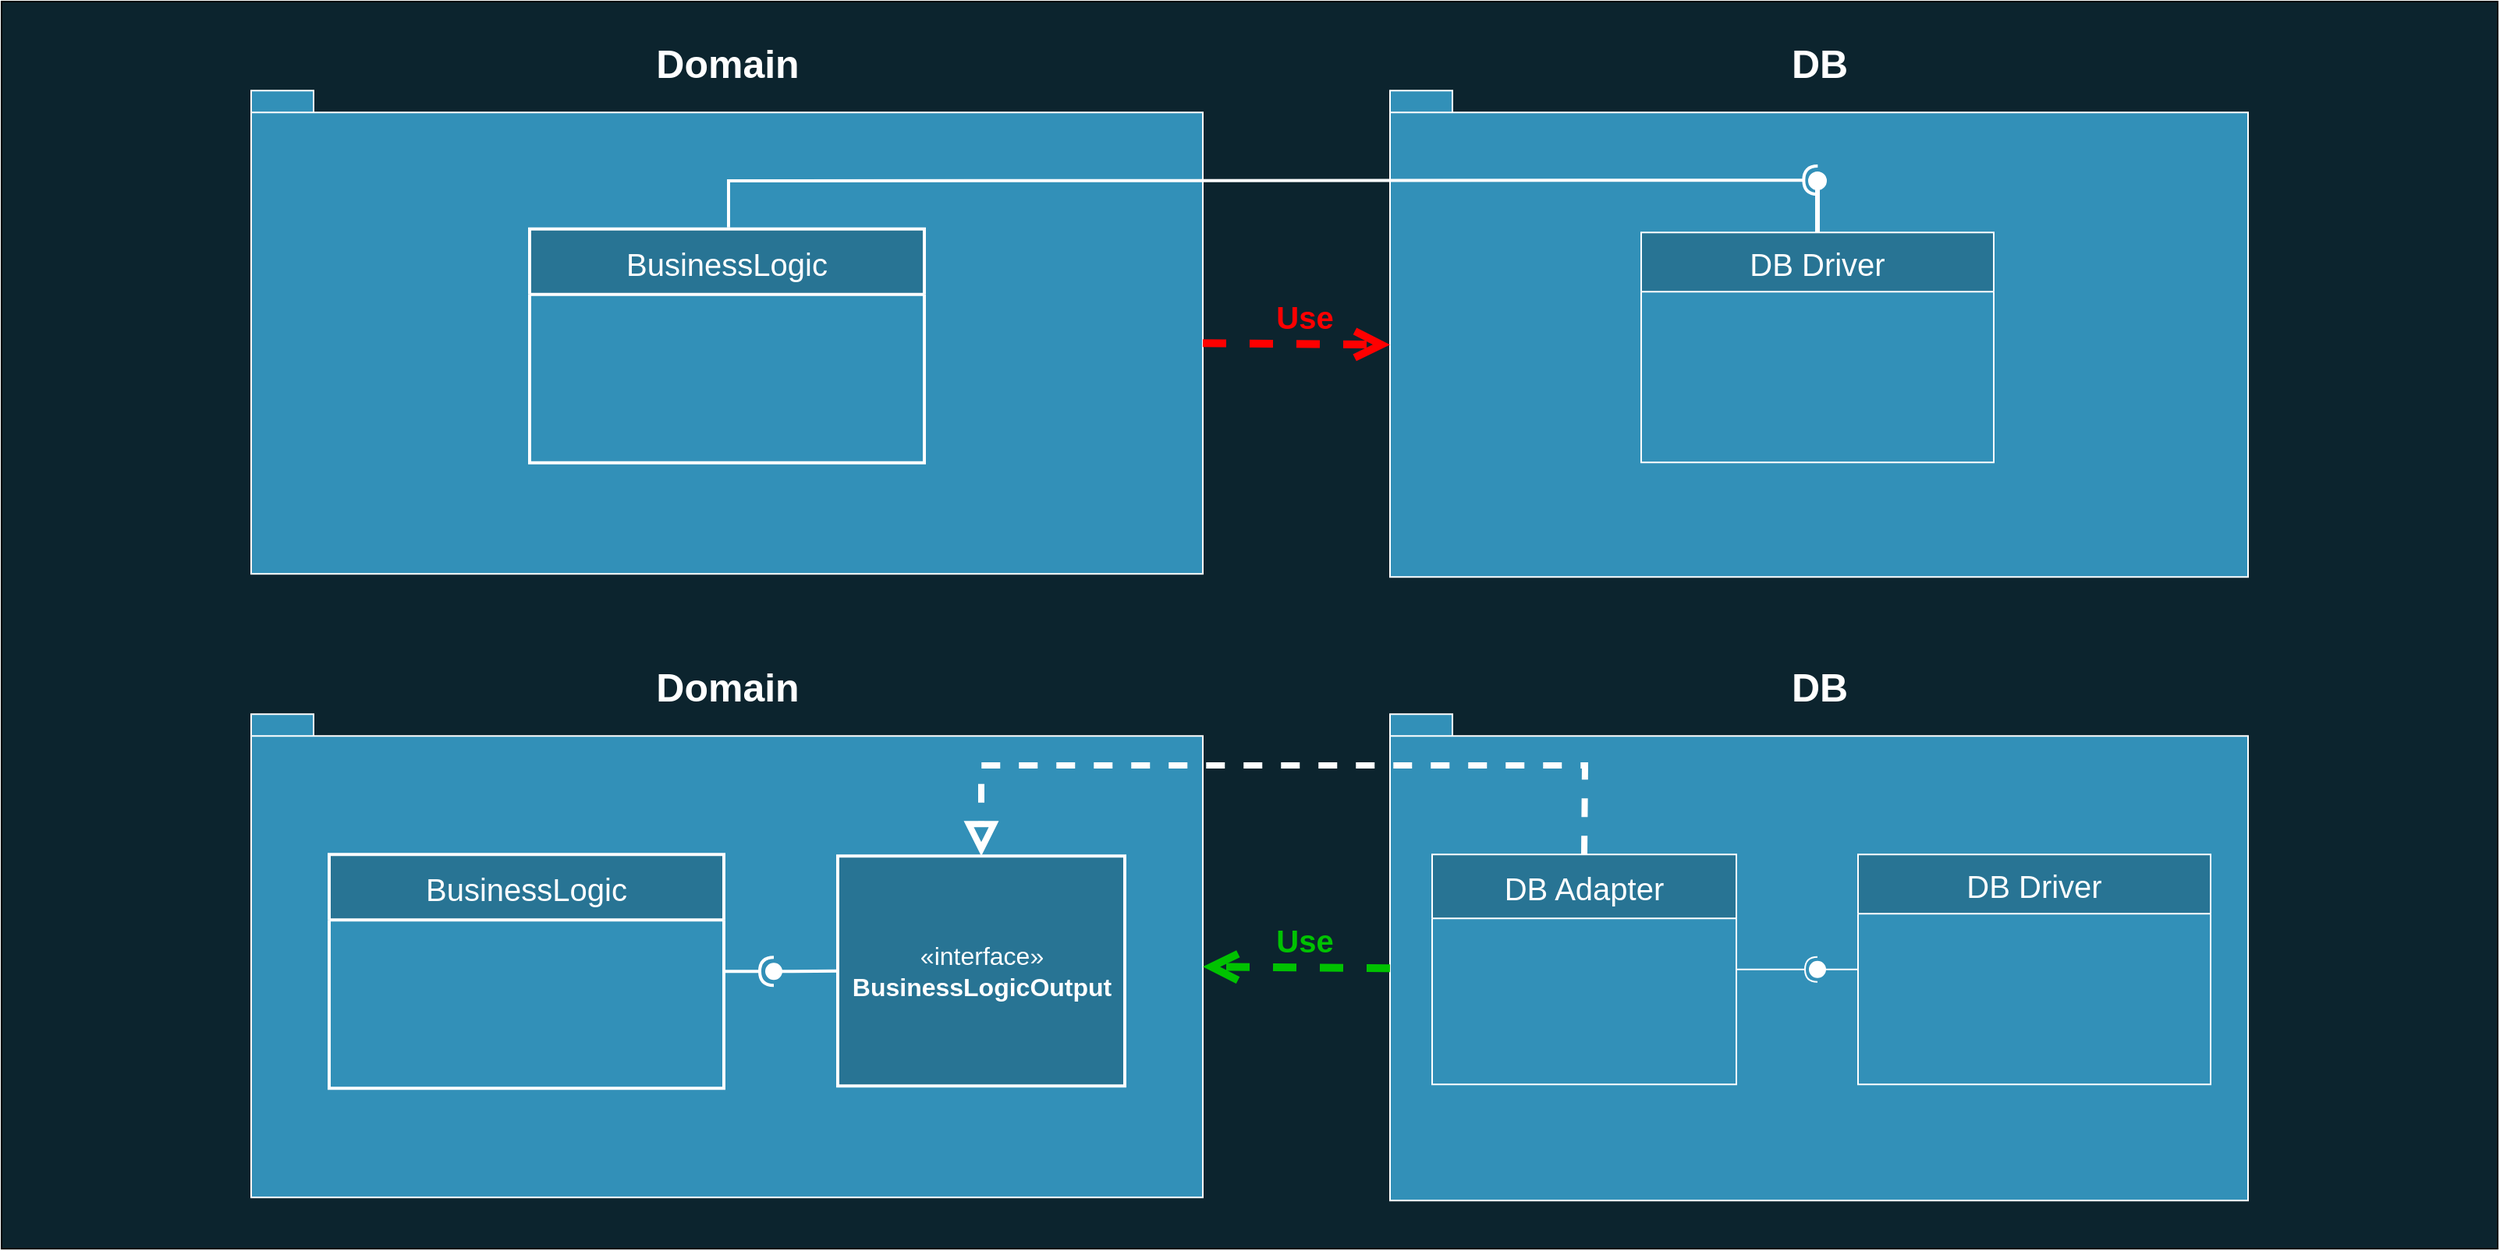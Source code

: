 <mxfile version="13.0.3" type="device"><diagram name="Page-1" id="b5b7bab2-c9e2-2cf4-8b2a-24fd1a2a6d21"><mxGraphModel dx="4669" dy="2434" grid="1" gridSize="10" guides="1" tooltips="1" connect="1" arrows="1" fold="1" page="1" pageScale="1" pageWidth="827" pageHeight="1169" background="#ffffff" math="0" shadow="0"><root><mxCell id="0"/><mxCell id="1" parent="0"/><mxCell id="crDRbli0xWPwZ9U8P9Jx-28" value="" style="rounded=0;whiteSpace=wrap;html=1;fillColor=#0C242E;fontSize=30;fontColor=#FFFFFF;strokeColor=#000000;" parent="1" vertex="1"><mxGeometry x="-1990" y="-270" width="1600" height="800" as="geometry"/></mxCell><mxCell id="pAwI9zMzJVAKjvSWncaQ-3" value="&lt;font color=&quot;#ffffff&quot;&gt;&lt;span style=&quot;font-size: 25px&quot;&gt;Domain&lt;br&gt;&lt;/span&gt;&lt;/font&gt;" style="shape=folder;fontStyle=1;spacingTop=10;tabWidth=40;tabHeight=14;tabPosition=left;html=1;fillColor=#3290B8;labelPosition=center;verticalLabelPosition=top;align=center;verticalAlign=bottom;strokeColor=#FFFFFF;" vertex="1" parent="1"><mxGeometry x="-1830" y="187.13" width="610" height="310" as="geometry"/></mxCell><mxCell id="pAwI9zMzJVAKjvSWncaQ-4" value="&lt;font style=&quot;font-size: 25px&quot; color=&quot;#ffffff&quot;&gt;DB&lt;/font&gt;" style="shape=folder;fontStyle=1;spacingTop=10;tabWidth=40;tabHeight=14;tabPosition=left;html=1;fillColor=#3290B8;labelPosition=center;verticalLabelPosition=top;align=center;verticalAlign=bottom;strokeColor=#FFFFFF;" vertex="1" parent="1"><mxGeometry x="-1100" y="187.13" width="550" height="312" as="geometry"/></mxCell><mxCell id="pAwI9zMzJVAKjvSWncaQ-7" value="&lt;font style=&quot;font-size: 16px&quot;&gt;&lt;font style=&quot;font-size: 16px&quot;&gt;«interface»&lt;/font&gt;&lt;br&gt;&lt;b&gt;&lt;font style=&quot;font-size: 16px&quot;&gt;BusinessLogicOutput&lt;/font&gt;&lt;/b&gt;&lt;/font&gt;" style="html=1;fillColor=#287494;fontColor=#FFFFFF;strokeWidth=2;strokeColor=#FFFFFF;" vertex="1" parent="1"><mxGeometry x="-1454" y="278.13" width="184" height="147.5" as="geometry"/></mxCell><mxCell id="pAwI9zMzJVAKjvSWncaQ-8" value="" style="rounded=0;orthogonalLoop=1;jettySize=auto;html=1;endArrow=none;endFill=0;exitX=0;exitY=0.5;exitDx=0;exitDy=0;strokeColor=#FFFFFF;strokeWidth=2;" edge="1" parent="1" source="pAwI9zMzJVAKjvSWncaQ-7" target="pAwI9zMzJVAKjvSWncaQ-10"><mxGeometry relative="1" as="geometry"><mxPoint x="-1407" y="527.13" as="sourcePoint"/></mxGeometry></mxCell><mxCell id="pAwI9zMzJVAKjvSWncaQ-9" value="" style="rounded=0;orthogonalLoop=1;jettySize=auto;html=1;endArrow=halfCircle;endFill=0;entryX=0.5;entryY=0.5;entryDx=0;entryDy=0;endSize=6;strokeWidth=2;exitX=1;exitY=0.5;exitDx=0;exitDy=0;strokeColor=#FFFFFF;" edge="1" parent="1" source="pAwI9zMzJVAKjvSWncaQ-6" target="pAwI9zMzJVAKjvSWncaQ-10"><mxGeometry relative="1" as="geometry"><mxPoint x="-1557" y="507.13" as="sourcePoint"/></mxGeometry></mxCell><mxCell id="pAwI9zMzJVAKjvSWncaQ-10" value="" style="ellipse;whiteSpace=wrap;html=1;fontFamily=Helvetica;fontSize=12;fontColor=#000000;align=center;strokeColor=#FFFFFF;fillColor=#ffffff;points=[];aspect=fixed;resizable=0;" vertex="1" parent="1"><mxGeometry x="-1500" y="347.13" width="10" height="10" as="geometry"/></mxCell><mxCell id="pAwI9zMzJVAKjvSWncaQ-18" value="" style="rounded=0;orthogonalLoop=1;jettySize=auto;html=1;endArrow=none;endFill=0;exitX=0;exitY=0.5;exitDx=0;exitDy=0;strokeColor=#FFFFFF;fontColor=#FFFFFF;" edge="1" parent="1" source="pAwI9zMzJVAKjvSWncaQ-17" target="pAwI9zMzJVAKjvSWncaQ-20"><mxGeometry relative="1" as="geometry"><mxPoint x="-946" y="627.13" as="sourcePoint"/></mxGeometry></mxCell><mxCell id="pAwI9zMzJVAKjvSWncaQ-19" value="" style="rounded=0;orthogonalLoop=1;jettySize=auto;html=1;endArrow=halfCircle;endFill=0;entryX=0.5;entryY=0.5;entryDx=0;entryDy=0;endSize=6;strokeWidth=1;exitX=1;exitY=0.5;exitDx=0;exitDy=0;strokeColor=#FFFFFF;fontColor=#FFFFFF;" edge="1" parent="1" source="pAwI9zMzJVAKjvSWncaQ-16" target="pAwI9zMzJVAKjvSWncaQ-20"><mxGeometry relative="1" as="geometry"><mxPoint x="-885" y="627.13" as="sourcePoint"/></mxGeometry></mxCell><mxCell id="pAwI9zMzJVAKjvSWncaQ-20" value="" style="ellipse;whiteSpace=wrap;html=1;fontFamily=Helvetica;fontSize=12;fontColor=#FFFFFF;align=center;strokeColor=#FFFFFF;fillColor=#ffffff;points=[];aspect=fixed;resizable=0;" vertex="1" parent="1"><mxGeometry x="-831" y="345.88" width="10" height="10" as="geometry"/></mxCell><mxCell id="pAwI9zMzJVAKjvSWncaQ-21" value="" style="endArrow=block;dashed=1;endFill=0;endSize=12;html=1;entryX=0.5;entryY=0;entryDx=0;entryDy=0;exitX=0.5;exitY=0;exitDx=0;exitDy=0;strokeColor=#FFFFFF;strokeWidth=4;rounded=0;" edge="1" parent="1" source="pAwI9zMzJVAKjvSWncaQ-16" target="pAwI9zMzJVAKjvSWncaQ-7"><mxGeometry width="160" relative="1" as="geometry"><mxPoint x="-1040" y="517.13" as="sourcePoint"/><mxPoint x="-1090" y="570.13" as="targetPoint"/><Array as="points"><mxPoint x="-975" y="220"/><mxPoint x="-1362" y="220"/></Array></mxGeometry></mxCell><mxCell id="pAwI9zMzJVAKjvSWncaQ-37" value="&lt;font color=&quot;#ffffff&quot;&gt;&lt;span style=&quot;font-size: 25px&quot;&gt;Domain&lt;br&gt;&lt;/span&gt;&lt;/font&gt;" style="shape=folder;fontStyle=1;spacingTop=10;tabWidth=40;tabHeight=14;tabPosition=left;html=1;fillColor=#3290B8;labelPosition=center;verticalLabelPosition=top;align=center;verticalAlign=bottom;strokeColor=#FFFFFF;" vertex="1" parent="1"><mxGeometry x="-1830" y="-212.87" width="610" height="310" as="geometry"/></mxCell><mxCell id="pAwI9zMzJVAKjvSWncaQ-38" value="&lt;font style=&quot;font-size: 25px&quot; color=&quot;#ffffff&quot;&gt;DB&lt;/font&gt;" style="shape=folder;fontStyle=1;spacingTop=10;tabWidth=40;tabHeight=14;tabPosition=left;html=1;fillColor=#3290B8;labelPosition=center;verticalLabelPosition=top;align=center;verticalAlign=bottom;strokeColor=#FFFFFF;" vertex="1" parent="1"><mxGeometry x="-1100" y="-212.87" width="550" height="312" as="geometry"/></mxCell><mxCell id="pAwI9zMzJVAKjvSWncaQ-44" value="" style="rounded=0;orthogonalLoop=1;jettySize=auto;html=1;endArrow=none;endFill=0;exitX=0.189;exitY=0.203;exitDx=0;exitDy=0;strokeColor=#FFFFFF;fontColor=#FFFFFF;exitPerimeter=0;" edge="1" parent="1"><mxGeometry relative="1" as="geometry"><mxPoint x="-1013.11" y="-52.09" as="sourcePoint"/><mxPoint x="-1013.536" y="-52.656" as="targetPoint"/></mxGeometry></mxCell><mxCell id="pAwI9zMzJVAKjvSWncaQ-52" value="" style="rounded=0;orthogonalLoop=1;jettySize=auto;html=1;endArrow=none;endFill=0;labelBackgroundColor=none;strokeColor=#FFFFFF;strokeWidth=3;fontSize=20;fontColor=#FFFFFF;exitX=0.5;exitY=0;exitDx=0;exitDy=0;" edge="1" target="pAwI9zMzJVAKjvSWncaQ-54" parent="1" source="pAwI9zMzJVAKjvSWncaQ-49"><mxGeometry relative="1" as="geometry"><mxPoint x="-1185" y="-37.87" as="sourcePoint"/></mxGeometry></mxCell><mxCell id="pAwI9zMzJVAKjvSWncaQ-53" value="" style="rounded=0;orthogonalLoop=1;jettySize=auto;html=1;endArrow=halfCircle;endFill=0;endSize=6;strokeWidth=2;labelBackgroundColor=none;fontSize=20;fontColor=#FFFFFF;strokeColor=#FFFFFF;exitX=0.5;exitY=0;exitDx=0;exitDy=0;entryX=0.917;entryY=0.756;entryDx=0;entryDy=0;entryPerimeter=0;" edge="1" parent="1"><mxGeometry relative="1" as="geometry"><mxPoint x="-1524" y="-125.12" as="sourcePoint"/><mxPoint x="-825.83" y="-155.44" as="targetPoint"/><Array as="points"><mxPoint x="-1524" y="-155"/></Array></mxGeometry></mxCell><mxCell id="pAwI9zMzJVAKjvSWncaQ-54" value="" style="ellipse;whiteSpace=wrap;html=1;fontFamily=Helvetica;fontSize=12;fontColor=#000000;align=center;strokeColor=#FFFFFF;fillColor=#ffffff;points=[];aspect=fixed;resizable=0;strokeWidth=2;perimeterSpacing=0;" vertex="1" parent="1"><mxGeometry x="-831" y="-160" width="10" height="10" as="geometry"/></mxCell><mxCell id="pAwI9zMzJVAKjvSWncaQ-55" value="Use" style="endArrow=open;endSize=12;dashed=1;html=1;labelBackgroundColor=none;strokeColor=#FF0000;strokeWidth=5;fontSize=20;fontColor=#FF0000;entryX=0;entryY=0;entryDx=0;entryDy=163;exitX=0;exitY=0;exitDx=610;exitDy=162;exitPerimeter=0;entryPerimeter=0;fontStyle=1" edge="1" parent="1" source="pAwI9zMzJVAKjvSWncaQ-37" target="pAwI9zMzJVAKjvSWncaQ-38"><mxGeometry x="0.082" y="18" width="160" relative="1" as="geometry"><mxPoint x="-1945" y="637.13" as="sourcePoint"/><mxPoint x="-1785" y="637.13" as="targetPoint"/><Array as="points"/><mxPoint as="offset"/></mxGeometry></mxCell><mxCell id="pAwI9zMzJVAKjvSWncaQ-56" value="Use" style="endArrow=open;endSize=12;dashed=1;html=1;labelBackgroundColor=none;strokeColor=#00C200;strokeWidth=5;fontSize=20;fontColor=#00C200;entryX=0;entryY=0;entryDx=610;entryDy=162;exitX=0;exitY=0;exitDx=0;exitDy=163;exitPerimeter=0;entryPerimeter=0;fontStyle=1" edge="1" parent="1" source="pAwI9zMzJVAKjvSWncaQ-4" target="pAwI9zMzJVAKjvSWncaQ-3"><mxGeometry x="-0.082" y="-18" width="160" relative="1" as="geometry"><mxPoint x="-1210.0" y="-114.87" as="sourcePoint"/><mxPoint x="-1090" y="-114.37" as="targetPoint"/><Array as="points"/><mxPoint as="offset"/></mxGeometry></mxCell><mxCell id="pAwI9zMzJVAKjvSWncaQ-6" value="BusinessLogic" style="swimlane;fontStyle=0;childLayout=stackLayout;horizontal=1;startSize=42;fillColor=#287494;horizontalStack=0;resizeParent=1;resizeParentMax=0;resizeLast=0;collapsible=1;marginBottom=0;fontColor=#FFFFFF;fontSize=20;strokeWidth=2;strokeColor=#FFFFFF;" vertex="1" parent="1"><mxGeometry x="-1780" y="277.13" width="253" height="150" as="geometry"/></mxCell><mxCell id="pAwI9zMzJVAKjvSWncaQ-17" value="DB Driver" style="swimlane;fontStyle=0;childLayout=stackLayout;horizontal=1;startSize=38;fillColor=#287494;horizontalStack=0;resizeParent=1;resizeParentMax=0;resizeLast=0;collapsible=1;marginBottom=0;strokeColor=#FFFFFF;fontColor=#FFFFFF;fontSize=20;" vertex="1" parent="1"><mxGeometry x="-800" y="277.13" width="226" height="147.5" as="geometry"/></mxCell><mxCell id="pAwI9zMzJVAKjvSWncaQ-16" value="DB Adapter" style="swimlane;fontStyle=0;childLayout=stackLayout;horizontal=1;startSize=41;fillColor=#287494;horizontalStack=0;resizeParent=1;resizeParentMax=0;resizeLast=0;collapsible=1;marginBottom=0;strokeColor=#FFFFFF;fontColor=#FFFFFF;fontSize=20;" vertex="1" parent="1"><mxGeometry x="-1073" y="277.13" width="195" height="147.5" as="geometry"/></mxCell><mxCell id="pAwI9zMzJVAKjvSWncaQ-48" value="BusinessLogic" style="swimlane;fontStyle=0;childLayout=stackLayout;horizontal=1;startSize=42;fillColor=#287494;horizontalStack=0;resizeParent=1;resizeParentMax=0;resizeLast=0;collapsible=1;marginBottom=0;fontColor=#FFFFFF;fontSize=20;strokeWidth=2;strokeColor=#FFFFFF;" vertex="1" parent="1"><mxGeometry x="-1651.5" y="-124.12" width="253" height="150" as="geometry"><mxRectangle x="-1651.5" y="-124.12" width="160" height="42" as="alternateBounds"/></mxGeometry></mxCell><mxCell id="pAwI9zMzJVAKjvSWncaQ-49" value="DB Driver" style="swimlane;fontStyle=0;childLayout=stackLayout;horizontal=1;startSize=38;fillColor=#287494;horizontalStack=0;resizeParent=1;resizeParentMax=0;resizeLast=0;collapsible=1;marginBottom=0;strokeColor=#FFFFFF;fontColor=#FFFFFF;fontSize=20;" vertex="1" parent="1"><mxGeometry x="-939" y="-121.87" width="226" height="147.5" as="geometry"/></mxCell></root></mxGraphModel></diagram></mxfile>